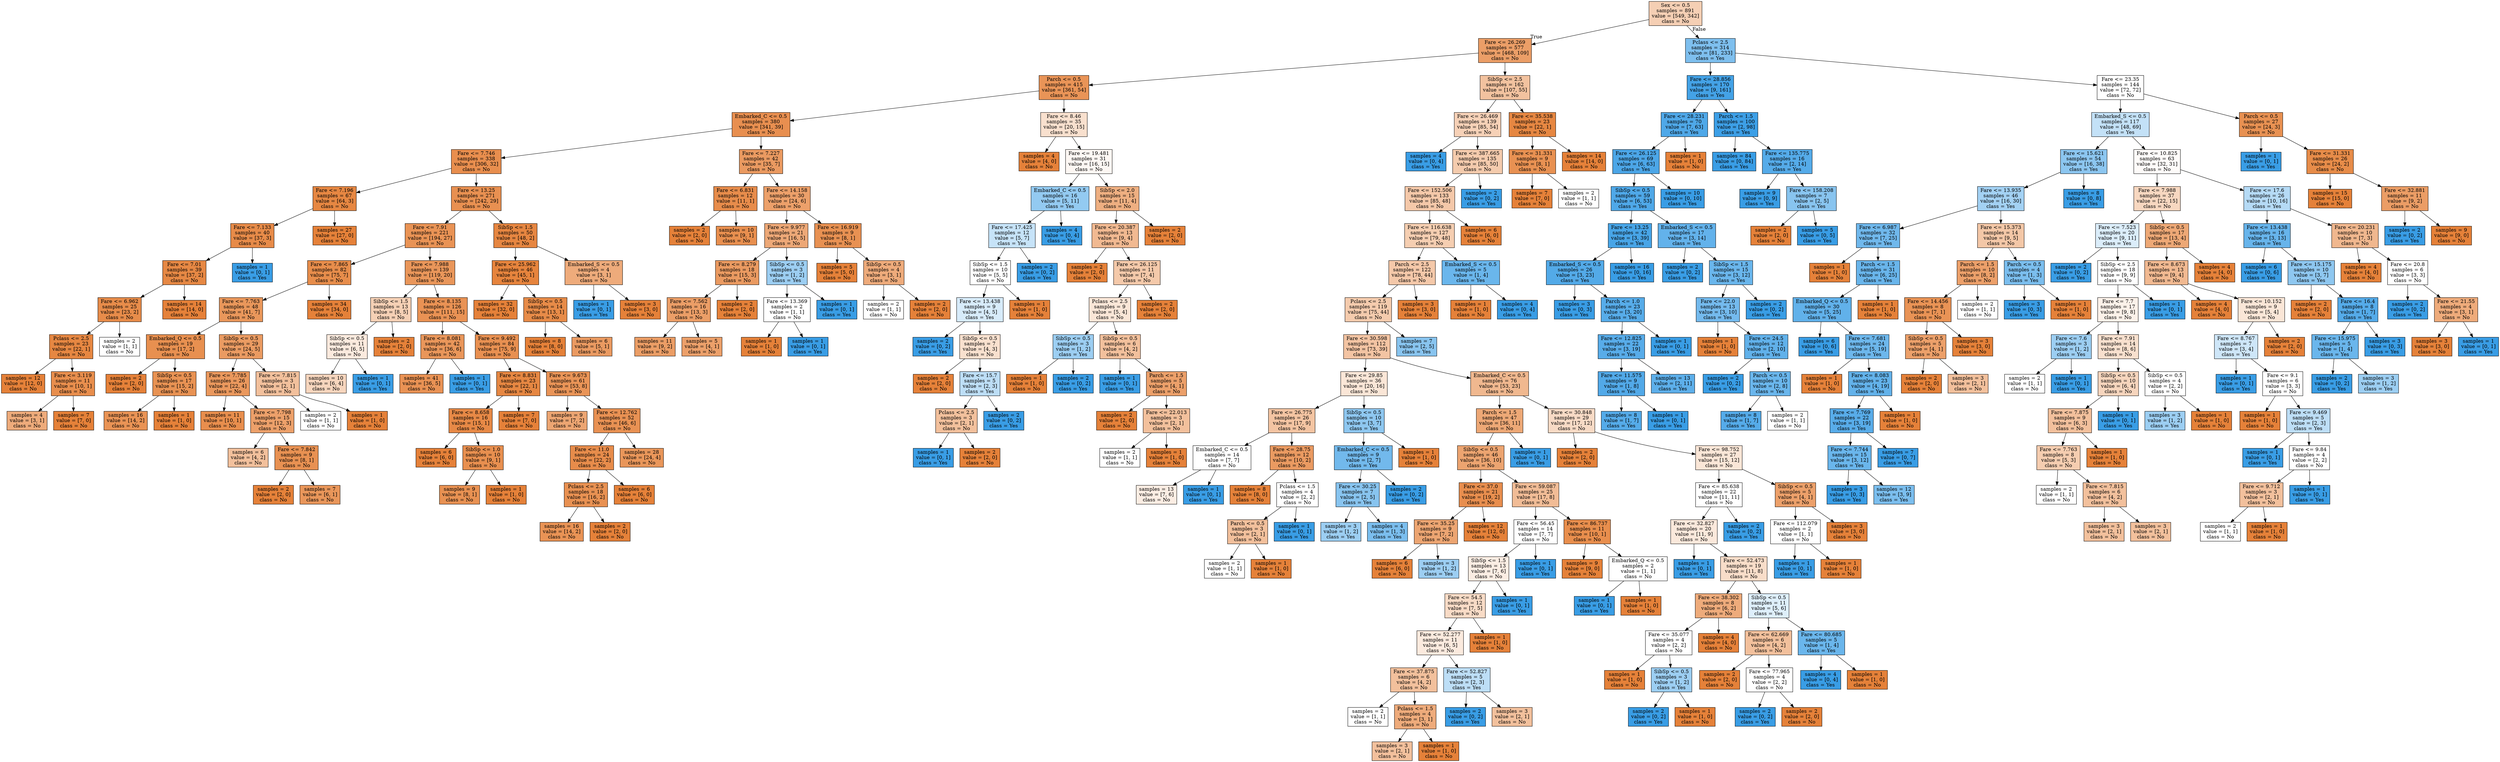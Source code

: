 digraph Tree {
node [shape=box, style="filled", color="black"] ;
0 [label="Sex <= 0.5\nsamples = 891\nvalue = [549, 342]\nclass = No", fillcolor="#f5cfb4"] ;
1 [label="Fare <= 26.269\nsamples = 577\nvalue = [468, 109]\nclass = No", fillcolor="#eb9e67"] ;
0 -> 1 [labeldistance=2.5, labelangle=45, headlabel="True"] ;
2 [label="Parch <= 0.5\nsamples = 415\nvalue = [361, 54]\nclass = No", fillcolor="#e99457"] ;
1 -> 2 ;
3 [label="Embarked_C <= 0.5\nsamples = 380\nvalue = [341, 39]\nclass = No", fillcolor="#e88f50"] ;
2 -> 3 ;
4 [label="Fare <= 7.746\nsamples = 338\nvalue = [306, 32]\nclass = No", fillcolor="#e88e4e"] ;
3 -> 4 ;
5 [label="Fare <= 7.196\nsamples = 67\nvalue = [64, 3]\nclass = No", fillcolor="#e68742"] ;
4 -> 5 ;
6 [label="Fare <= 7.133\nsamples = 40\nvalue = [37, 3]\nclass = No", fillcolor="#e78b49"] ;
5 -> 6 ;
7 [label="Fare <= 7.01\nsamples = 39\nvalue = [37, 2]\nclass = No", fillcolor="#e68844"] ;
6 -> 7 ;
8 [label="Fare <= 6.962\nsamples = 25\nvalue = [23, 2]\nclass = No", fillcolor="#e78c4a"] ;
7 -> 8 ;
9 [label="Pclass <= 2.5\nsamples = 23\nvalue = [22, 1]\nclass = No", fillcolor="#e68742"] ;
8 -> 9 ;
10 [label="samples = 12\nvalue = [12, 0]\nclass = No", fillcolor="#e58139"] ;
9 -> 10 ;
11 [label="Fare <= 3.119\nsamples = 11\nvalue = [10, 1]\nclass = No", fillcolor="#e88e4d"] ;
9 -> 11 ;
12 [label="samples = 4\nvalue = [3, 1]\nclass = No", fillcolor="#eeab7b"] ;
11 -> 12 ;
13 [label="samples = 7\nvalue = [7, 0]\nclass = No", fillcolor="#e58139"] ;
11 -> 13 ;
14 [label="samples = 2\nvalue = [1, 1]\nclass = No", fillcolor="#ffffff"] ;
8 -> 14 ;
15 [label="samples = 14\nvalue = [14, 0]\nclass = No", fillcolor="#e58139"] ;
7 -> 15 ;
16 [label="samples = 1\nvalue = [0, 1]\nclass = Yes", fillcolor="#399de5"] ;
6 -> 16 ;
17 [label="samples = 27\nvalue = [27, 0]\nclass = No", fillcolor="#e58139"] ;
5 -> 17 ;
18 [label="Fare <= 13.25\nsamples = 271\nvalue = [242, 29]\nclass = No", fillcolor="#e89051"] ;
4 -> 18 ;
19 [label="Fare <= 7.91\nsamples = 221\nvalue = [194, 27]\nclass = No", fillcolor="#e99355"] ;
18 -> 19 ;
20 [label="Fare <= 7.865\nsamples = 82\nvalue = [75, 7]\nclass = No", fillcolor="#e78d4b"] ;
19 -> 20 ;
21 [label="Fare <= 7.763\nsamples = 48\nvalue = [41, 7]\nclass = No", fillcolor="#e9975b"] ;
20 -> 21 ;
22 [label="Embarked_Q <= 0.5\nsamples = 19\nvalue = [17, 2]\nclass = No", fillcolor="#e89050"] ;
21 -> 22 ;
23 [label="samples = 2\nvalue = [2, 0]\nclass = No", fillcolor="#e58139"] ;
22 -> 23 ;
24 [label="SibSp <= 0.5\nsamples = 17\nvalue = [15, 2]\nclass = No", fillcolor="#e89253"] ;
22 -> 24 ;
25 [label="samples = 16\nvalue = [14, 2]\nclass = No", fillcolor="#e99355"] ;
24 -> 25 ;
26 [label="samples = 1\nvalue = [1, 0]\nclass = No", fillcolor="#e58139"] ;
24 -> 26 ;
27 [label="SibSp <= 0.5\nsamples = 29\nvalue = [24, 5]\nclass = No", fillcolor="#ea9b62"] ;
21 -> 27 ;
28 [label="Fare <= 7.785\nsamples = 26\nvalue = [22, 4]\nclass = No", fillcolor="#ea985d"] ;
27 -> 28 ;
29 [label="samples = 11\nvalue = [10, 1]\nclass = No", fillcolor="#e88e4d"] ;
28 -> 29 ;
30 [label="Fare <= 7.798\nsamples = 15\nvalue = [12, 3]\nclass = No", fillcolor="#eca06a"] ;
28 -> 30 ;
31 [label="samples = 6\nvalue = [4, 2]\nclass = No", fillcolor="#f2c09c"] ;
30 -> 31 ;
32 [label="Fare <= 7.842\nsamples = 9\nvalue = [8, 1]\nclass = No", fillcolor="#e89152"] ;
30 -> 32 ;
33 [label="samples = 2\nvalue = [2, 0]\nclass = No", fillcolor="#e58139"] ;
32 -> 33 ;
34 [label="samples = 7\nvalue = [6, 1]\nclass = No", fillcolor="#e9965a"] ;
32 -> 34 ;
35 [label="Fare <= 7.815\nsamples = 3\nvalue = [2, 1]\nclass = No", fillcolor="#f2c09c"] ;
27 -> 35 ;
36 [label="samples = 2\nvalue = [1, 1]\nclass = No", fillcolor="#ffffff"] ;
35 -> 36 ;
37 [label="samples = 1\nvalue = [1, 0]\nclass = No", fillcolor="#e58139"] ;
35 -> 37 ;
38 [label="samples = 34\nvalue = [34, 0]\nclass = No", fillcolor="#e58139"] ;
20 -> 38 ;
39 [label="Fare <= 7.988\nsamples = 139\nvalue = [119, 20]\nclass = No", fillcolor="#e9965a"] ;
19 -> 39 ;
40 [label="SibSp <= 1.5\nsamples = 13\nvalue = [8, 5]\nclass = No", fillcolor="#f5d0b5"] ;
39 -> 40 ;
41 [label="SibSp <= 0.5\nsamples = 11\nvalue = [6, 5]\nclass = No", fillcolor="#fbeade"] ;
40 -> 41 ;
42 [label="samples = 10\nvalue = [6, 4]\nclass = No", fillcolor="#f6d5bd"] ;
41 -> 42 ;
43 [label="samples = 1\nvalue = [0, 1]\nclass = Yes", fillcolor="#399de5"] ;
41 -> 43 ;
44 [label="samples = 2\nvalue = [2, 0]\nclass = No", fillcolor="#e58139"] ;
40 -> 44 ;
45 [label="Fare <= 8.135\nsamples = 126\nvalue = [111, 15]\nclass = No", fillcolor="#e99254"] ;
39 -> 45 ;
46 [label="Fare <= 8.081\nsamples = 42\nvalue = [36, 6]\nclass = No", fillcolor="#e9965a"] ;
45 -> 46 ;
47 [label="samples = 41\nvalue = [36, 5]\nclass = No", fillcolor="#e99254"] ;
46 -> 47 ;
48 [label="samples = 1\nvalue = [0, 1]\nclass = Yes", fillcolor="#399de5"] ;
46 -> 48 ;
49 [label="Fare <= 9.492\nsamples = 84\nvalue = [75, 9]\nclass = No", fillcolor="#e89051"] ;
45 -> 49 ;
50 [label="Fare <= 8.831\nsamples = 23\nvalue = [22, 1]\nclass = No", fillcolor="#e68742"] ;
49 -> 50 ;
51 [label="Fare <= 8.658\nsamples = 16\nvalue = [15, 1]\nclass = No", fillcolor="#e78946"] ;
50 -> 51 ;
52 [label="samples = 6\nvalue = [6, 0]\nclass = No", fillcolor="#e58139"] ;
51 -> 52 ;
53 [label="SibSp <= 1.0\nsamples = 10\nvalue = [9, 1]\nclass = No", fillcolor="#e88f4f"] ;
51 -> 53 ;
54 [label="samples = 9\nvalue = [8, 1]\nclass = No", fillcolor="#e89152"] ;
53 -> 54 ;
55 [label="samples = 1\nvalue = [1, 0]\nclass = No", fillcolor="#e58139"] ;
53 -> 55 ;
56 [label="samples = 7\nvalue = [7, 0]\nclass = No", fillcolor="#e58139"] ;
50 -> 56 ;
57 [label="Fare <= 9.673\nsamples = 61\nvalue = [53, 8]\nclass = No", fillcolor="#e99457"] ;
49 -> 57 ;
58 [label="samples = 9\nvalue = [7, 2]\nclass = No", fillcolor="#eca572"] ;
57 -> 58 ;
59 [label="Fare <= 12.762\nsamples = 52\nvalue = [46, 6]\nclass = No", fillcolor="#e89153"] ;
57 -> 59 ;
60 [label="Fare <= 11.0\nsamples = 24\nvalue = [22, 2]\nclass = No", fillcolor="#e78c4b"] ;
59 -> 60 ;
61 [label="Pclass <= 2.5\nsamples = 18\nvalue = [16, 2]\nclass = No", fillcolor="#e89152"] ;
60 -> 61 ;
62 [label="samples = 16\nvalue = [14, 2]\nclass = No", fillcolor="#e99355"] ;
61 -> 62 ;
63 [label="samples = 2\nvalue = [2, 0]\nclass = No", fillcolor="#e58139"] ;
61 -> 63 ;
64 [label="samples = 6\nvalue = [6, 0]\nclass = No", fillcolor="#e58139"] ;
60 -> 64 ;
65 [label="samples = 28\nvalue = [24, 4]\nclass = No", fillcolor="#e9965a"] ;
59 -> 65 ;
66 [label="SibSp <= 1.5\nsamples = 50\nvalue = [48, 2]\nclass = No", fillcolor="#e68641"] ;
18 -> 66 ;
67 [label="Fare <= 25.962\nsamples = 46\nvalue = [45, 1]\nclass = No", fillcolor="#e6843d"] ;
66 -> 67 ;
68 [label="samples = 32\nvalue = [32, 0]\nclass = No", fillcolor="#e58139"] ;
67 -> 68 ;
69 [label="SibSp <= 0.5\nsamples = 14\nvalue = [13, 1]\nclass = No", fillcolor="#e78b48"] ;
67 -> 69 ;
70 [label="samples = 8\nvalue = [8, 0]\nclass = No", fillcolor="#e58139"] ;
69 -> 70 ;
71 [label="samples = 6\nvalue = [5, 1]\nclass = No", fillcolor="#ea9a61"] ;
69 -> 71 ;
72 [label="Embarked_S <= 0.5\nsamples = 4\nvalue = [3, 1]\nclass = No", fillcolor="#eeab7b"] ;
66 -> 72 ;
73 [label="samples = 1\nvalue = [0, 1]\nclass = Yes", fillcolor="#399de5"] ;
72 -> 73 ;
74 [label="samples = 3\nvalue = [3, 0]\nclass = No", fillcolor="#e58139"] ;
72 -> 74 ;
75 [label="Fare <= 7.227\nsamples = 42\nvalue = [35, 7]\nclass = No", fillcolor="#ea9a61"] ;
3 -> 75 ;
76 [label="Fare <= 6.831\nsamples = 12\nvalue = [11, 1]\nclass = No", fillcolor="#e78c4b"] ;
75 -> 76 ;
77 [label="samples = 2\nvalue = [2, 0]\nclass = No", fillcolor="#e58139"] ;
76 -> 77 ;
78 [label="samples = 10\nvalue = [9, 1]\nclass = No", fillcolor="#e88f4f"] ;
76 -> 78 ;
79 [label="Fare <= 14.158\nsamples = 30\nvalue = [24, 6]\nclass = No", fillcolor="#eca06a"] ;
75 -> 79 ;
80 [label="Fare <= 9.977\nsamples = 21\nvalue = [16, 5]\nclass = No", fillcolor="#eda877"] ;
79 -> 80 ;
81 [label="Fare <= 8.279\nsamples = 18\nvalue = [15, 3]\nclass = No", fillcolor="#ea9a61"] ;
80 -> 81 ;
82 [label="Fare <= 7.562\nsamples = 16\nvalue = [13, 3]\nclass = No", fillcolor="#eb9e67"] ;
81 -> 82 ;
83 [label="samples = 11\nvalue = [9, 2]\nclass = No", fillcolor="#eb9d65"] ;
82 -> 83 ;
84 [label="samples = 5\nvalue = [4, 1]\nclass = No", fillcolor="#eca06a"] ;
82 -> 84 ;
85 [label="samples = 2\nvalue = [2, 0]\nclass = No", fillcolor="#e58139"] ;
81 -> 85 ;
86 [label="SibSp <= 0.5\nsamples = 3\nvalue = [1, 2]\nclass = Yes", fillcolor="#9ccef2"] ;
80 -> 86 ;
87 [label="Fare <= 13.369\nsamples = 2\nvalue = [1, 1]\nclass = No", fillcolor="#ffffff"] ;
86 -> 87 ;
88 [label="samples = 1\nvalue = [1, 0]\nclass = No", fillcolor="#e58139"] ;
87 -> 88 ;
89 [label="samples = 1\nvalue = [0, 1]\nclass = Yes", fillcolor="#399de5"] ;
87 -> 89 ;
90 [label="samples = 1\nvalue = [0, 1]\nclass = Yes", fillcolor="#399de5"] ;
86 -> 90 ;
91 [label="Fare <= 16.919\nsamples = 9\nvalue = [8, 1]\nclass = No", fillcolor="#e89152"] ;
79 -> 91 ;
92 [label="samples = 5\nvalue = [5, 0]\nclass = No", fillcolor="#e58139"] ;
91 -> 92 ;
93 [label="SibSp <= 0.5\nsamples = 4\nvalue = [3, 1]\nclass = No", fillcolor="#eeab7b"] ;
91 -> 93 ;
94 [label="samples = 2\nvalue = [1, 1]\nclass = No", fillcolor="#ffffff"] ;
93 -> 94 ;
95 [label="samples = 2\nvalue = [2, 0]\nclass = No", fillcolor="#e58139"] ;
93 -> 95 ;
96 [label="Fare <= 8.46\nsamples = 35\nvalue = [20, 15]\nclass = No", fillcolor="#f8e0ce"] ;
2 -> 96 ;
97 [label="samples = 4\nvalue = [4, 0]\nclass = No", fillcolor="#e58139"] ;
96 -> 97 ;
98 [label="Fare <= 19.481\nsamples = 31\nvalue = [16, 15]\nclass = No", fillcolor="#fdf7f3"] ;
96 -> 98 ;
99 [label="Embarked_C <= 0.5\nsamples = 16\nvalue = [5, 11]\nclass = Yes", fillcolor="#93caf1"] ;
98 -> 99 ;
100 [label="Fare <= 17.425\nsamples = 12\nvalue = [5, 7]\nclass = Yes", fillcolor="#c6e3f8"] ;
99 -> 100 ;
101 [label="SibSp <= 1.5\nsamples = 10\nvalue = [5, 5]\nclass = No", fillcolor="#ffffff"] ;
100 -> 101 ;
102 [label="Fare <= 13.438\nsamples = 9\nvalue = [4, 5]\nclass = Yes", fillcolor="#d7ebfa"] ;
101 -> 102 ;
103 [label="samples = 2\nvalue = [0, 2]\nclass = Yes", fillcolor="#399de5"] ;
102 -> 103 ;
104 [label="SibSp <= 0.5\nsamples = 7\nvalue = [4, 3]\nclass = No", fillcolor="#f8e0ce"] ;
102 -> 104 ;
105 [label="samples = 2\nvalue = [2, 0]\nclass = No", fillcolor="#e58139"] ;
104 -> 105 ;
106 [label="Fare <= 15.7\nsamples = 5\nvalue = [2, 3]\nclass = Yes", fillcolor="#bddef6"] ;
104 -> 106 ;
107 [label="Pclass <= 2.5\nsamples = 3\nvalue = [2, 1]\nclass = No", fillcolor="#f2c09c"] ;
106 -> 107 ;
108 [label="samples = 1\nvalue = [0, 1]\nclass = Yes", fillcolor="#399de5"] ;
107 -> 108 ;
109 [label="samples = 2\nvalue = [2, 0]\nclass = No", fillcolor="#e58139"] ;
107 -> 109 ;
110 [label="samples = 2\nvalue = [0, 2]\nclass = Yes", fillcolor="#399de5"] ;
106 -> 110 ;
111 [label="samples = 1\nvalue = [1, 0]\nclass = No", fillcolor="#e58139"] ;
101 -> 111 ;
112 [label="samples = 2\nvalue = [0, 2]\nclass = Yes", fillcolor="#399de5"] ;
100 -> 112 ;
113 [label="samples = 4\nvalue = [0, 4]\nclass = Yes", fillcolor="#399de5"] ;
99 -> 113 ;
114 [label="SibSp <= 2.0\nsamples = 15\nvalue = [11, 4]\nclass = No", fillcolor="#eeaf81"] ;
98 -> 114 ;
115 [label="Fare <= 20.387\nsamples = 13\nvalue = [9, 4]\nclass = No", fillcolor="#f1b991"] ;
114 -> 115 ;
116 [label="samples = 2\nvalue = [2, 0]\nclass = No", fillcolor="#e58139"] ;
115 -> 116 ;
117 [label="Fare <= 26.125\nsamples = 11\nvalue = [7, 4]\nclass = No", fillcolor="#f4c9aa"] ;
115 -> 117 ;
118 [label="Pclass <= 2.5\nsamples = 9\nvalue = [5, 4]\nclass = No", fillcolor="#fae6d7"] ;
117 -> 118 ;
119 [label="SibSp <= 0.5\nsamples = 3\nvalue = [1, 2]\nclass = Yes", fillcolor="#9ccef2"] ;
118 -> 119 ;
120 [label="samples = 1\nvalue = [1, 0]\nclass = No", fillcolor="#e58139"] ;
119 -> 120 ;
121 [label="samples = 2\nvalue = [0, 2]\nclass = Yes", fillcolor="#399de5"] ;
119 -> 121 ;
122 [label="SibSp <= 0.5\nsamples = 6\nvalue = [4, 2]\nclass = No", fillcolor="#f2c09c"] ;
118 -> 122 ;
123 [label="samples = 1\nvalue = [0, 1]\nclass = Yes", fillcolor="#399de5"] ;
122 -> 123 ;
124 [label="Parch <= 1.5\nsamples = 5\nvalue = [4, 1]\nclass = No", fillcolor="#eca06a"] ;
122 -> 124 ;
125 [label="samples = 2\nvalue = [2, 0]\nclass = No", fillcolor="#e58139"] ;
124 -> 125 ;
126 [label="Fare <= 22.013\nsamples = 3\nvalue = [2, 1]\nclass = No", fillcolor="#f2c09c"] ;
124 -> 126 ;
127 [label="samples = 2\nvalue = [1, 1]\nclass = No", fillcolor="#ffffff"] ;
126 -> 127 ;
128 [label="samples = 1\nvalue = [1, 0]\nclass = No", fillcolor="#e58139"] ;
126 -> 128 ;
129 [label="samples = 2\nvalue = [2, 0]\nclass = No", fillcolor="#e58139"] ;
117 -> 129 ;
130 [label="samples = 2\nvalue = [2, 0]\nclass = No", fillcolor="#e58139"] ;
114 -> 130 ;
131 [label="SibSp <= 2.5\nsamples = 162\nvalue = [107, 55]\nclass = No", fillcolor="#f2c29f"] ;
1 -> 131 ;
132 [label="Fare <= 26.469\nsamples = 139\nvalue = [85, 54]\nclass = No", fillcolor="#f6d1b7"] ;
131 -> 132 ;
133 [label="samples = 4\nvalue = [0, 4]\nclass = Yes", fillcolor="#399de5"] ;
132 -> 133 ;
134 [label="Fare <= 387.665\nsamples = 135\nvalue = [85, 50]\nclass = No", fillcolor="#f4cbad"] ;
132 -> 134 ;
135 [label="Fare <= 152.506\nsamples = 133\nvalue = [85, 48]\nclass = No", fillcolor="#f4c8a9"] ;
134 -> 135 ;
136 [label="Fare <= 116.638\nsamples = 127\nvalue = [79, 48]\nclass = No", fillcolor="#f5ceb1"] ;
135 -> 136 ;
137 [label="Parch <= 2.5\nsamples = 122\nvalue = [78, 44]\nclass = No", fillcolor="#f4c8a9"] ;
136 -> 137 ;
138 [label="Pclass <= 2.5\nsamples = 119\nvalue = [75, 44]\nclass = No", fillcolor="#f4cbad"] ;
137 -> 138 ;
139 [label="Fare <= 30.598\nsamples = 112\nvalue = [73, 39]\nclass = No", fillcolor="#f3c4a3"] ;
138 -> 139 ;
140 [label="Fare <= 29.85\nsamples = 36\nvalue = [20, 16]\nclass = No", fillcolor="#fae6d7"] ;
139 -> 140 ;
141 [label="Fare <= 26.775\nsamples = 26\nvalue = [17, 9]\nclass = No", fillcolor="#f3c4a2"] ;
140 -> 141 ;
142 [label="Embarked_C <= 0.5\nsamples = 14\nvalue = [7, 7]\nclass = No", fillcolor="#ffffff"] ;
141 -> 142 ;
143 [label="samples = 13\nvalue = [7, 6]\nclass = No", fillcolor="#fbede3"] ;
142 -> 143 ;
144 [label="samples = 1\nvalue = [0, 1]\nclass = Yes", fillcolor="#399de5"] ;
142 -> 144 ;
145 [label="Fare <= 28.75\nsamples = 12\nvalue = [10, 2]\nclass = No", fillcolor="#ea9a61"] ;
141 -> 145 ;
146 [label="samples = 8\nvalue = [8, 0]\nclass = No", fillcolor="#e58139"] ;
145 -> 146 ;
147 [label="Pclass <= 1.5\nsamples = 4\nvalue = [2, 2]\nclass = No", fillcolor="#ffffff"] ;
145 -> 147 ;
148 [label="Parch <= 0.5\nsamples = 3\nvalue = [2, 1]\nclass = No", fillcolor="#f2c09c"] ;
147 -> 148 ;
149 [label="samples = 2\nvalue = [1, 1]\nclass = No", fillcolor="#ffffff"] ;
148 -> 149 ;
150 [label="samples = 1\nvalue = [1, 0]\nclass = No", fillcolor="#e58139"] ;
148 -> 150 ;
151 [label="samples = 1\nvalue = [0, 1]\nclass = Yes", fillcolor="#399de5"] ;
147 -> 151 ;
152 [label="SibSp <= 0.5\nsamples = 10\nvalue = [3, 7]\nclass = Yes", fillcolor="#8ec7f0"] ;
140 -> 152 ;
153 [label="Embarked_C <= 0.5\nsamples = 9\nvalue = [2, 7]\nclass = Yes", fillcolor="#72b9ec"] ;
152 -> 153 ;
154 [label="Fare <= 30.25\nsamples = 7\nvalue = [2, 5]\nclass = Yes", fillcolor="#88c4ef"] ;
153 -> 154 ;
155 [label="samples = 3\nvalue = [1, 2]\nclass = Yes", fillcolor="#9ccef2"] ;
154 -> 155 ;
156 [label="samples = 4\nvalue = [1, 3]\nclass = Yes", fillcolor="#7bbeee"] ;
154 -> 156 ;
157 [label="samples = 2\nvalue = [0, 2]\nclass = Yes", fillcolor="#399de5"] ;
153 -> 157 ;
158 [label="samples = 1\nvalue = [1, 0]\nclass = No", fillcolor="#e58139"] ;
152 -> 158 ;
159 [label="Embarked_C <= 0.5\nsamples = 76\nvalue = [53, 23]\nclass = No", fillcolor="#f0b88f"] ;
139 -> 159 ;
160 [label="Parch <= 1.5\nsamples = 47\nvalue = [36, 11]\nclass = No", fillcolor="#eda876"] ;
159 -> 160 ;
161 [label="SibSp <= 0.5\nsamples = 46\nvalue = [36, 10]\nclass = No", fillcolor="#eca470"] ;
160 -> 161 ;
162 [label="Fare <= 37.0\nsamples = 21\nvalue = [19, 2]\nclass = No", fillcolor="#e88e4e"] ;
161 -> 162 ;
163 [label="Fare <= 35.25\nsamples = 9\nvalue = [7, 2]\nclass = No", fillcolor="#eca572"] ;
162 -> 163 ;
164 [label="samples = 6\nvalue = [6, 0]\nclass = No", fillcolor="#e58139"] ;
163 -> 164 ;
165 [label="samples = 3\nvalue = [1, 2]\nclass = Yes", fillcolor="#9ccef2"] ;
163 -> 165 ;
166 [label="samples = 12\nvalue = [12, 0]\nclass = No", fillcolor="#e58139"] ;
162 -> 166 ;
167 [label="Fare <= 59.087\nsamples = 25\nvalue = [17, 8]\nclass = No", fillcolor="#f1bc96"] ;
161 -> 167 ;
168 [label="Fare <= 56.45\nsamples = 14\nvalue = [7, 7]\nclass = No", fillcolor="#ffffff"] ;
167 -> 168 ;
169 [label="SibSp <= 1.5\nsamples = 13\nvalue = [7, 6]\nclass = No", fillcolor="#fbede3"] ;
168 -> 169 ;
170 [label="Fare <= 54.5\nsamples = 12\nvalue = [7, 5]\nclass = No", fillcolor="#f8dbc6"] ;
169 -> 170 ;
171 [label="Fare <= 52.277\nsamples = 11\nvalue = [6, 5]\nclass = No", fillcolor="#fbeade"] ;
170 -> 171 ;
172 [label="Fare <= 37.875\nsamples = 6\nvalue = [4, 2]\nclass = No", fillcolor="#f2c09c"] ;
171 -> 172 ;
173 [label="samples = 2\nvalue = [1, 1]\nclass = No", fillcolor="#ffffff"] ;
172 -> 173 ;
174 [label="Pclass <= 1.5\nsamples = 4\nvalue = [3, 1]\nclass = No", fillcolor="#eeab7b"] ;
172 -> 174 ;
175 [label="samples = 3\nvalue = [2, 1]\nclass = No", fillcolor="#f2c09c"] ;
174 -> 175 ;
176 [label="samples = 1\nvalue = [1, 0]\nclass = No", fillcolor="#e58139"] ;
174 -> 176 ;
177 [label="Fare <= 52.827\nsamples = 5\nvalue = [2, 3]\nclass = Yes", fillcolor="#bddef6"] ;
171 -> 177 ;
178 [label="samples = 2\nvalue = [0, 2]\nclass = Yes", fillcolor="#399de5"] ;
177 -> 178 ;
179 [label="samples = 3\nvalue = [2, 1]\nclass = No", fillcolor="#f2c09c"] ;
177 -> 179 ;
180 [label="samples = 1\nvalue = [1, 0]\nclass = No", fillcolor="#e58139"] ;
170 -> 180 ;
181 [label="samples = 1\nvalue = [0, 1]\nclass = Yes", fillcolor="#399de5"] ;
169 -> 181 ;
182 [label="samples = 1\nvalue = [0, 1]\nclass = Yes", fillcolor="#399de5"] ;
168 -> 182 ;
183 [label="Fare <= 86.737\nsamples = 11\nvalue = [10, 1]\nclass = No", fillcolor="#e88e4d"] ;
167 -> 183 ;
184 [label="samples = 9\nvalue = [9, 0]\nclass = No", fillcolor="#e58139"] ;
183 -> 184 ;
185 [label="Embarked_Q <= 0.5\nsamples = 2\nvalue = [1, 1]\nclass = No", fillcolor="#ffffff"] ;
183 -> 185 ;
186 [label="samples = 1\nvalue = [0, 1]\nclass = Yes", fillcolor="#399de5"] ;
185 -> 186 ;
187 [label="samples = 1\nvalue = [1, 0]\nclass = No", fillcolor="#e58139"] ;
185 -> 187 ;
188 [label="samples = 1\nvalue = [0, 1]\nclass = Yes", fillcolor="#399de5"] ;
160 -> 188 ;
189 [label="Fare <= 30.848\nsamples = 29\nvalue = [17, 12]\nclass = No", fillcolor="#f7dac5"] ;
159 -> 189 ;
190 [label="samples = 2\nvalue = [2, 0]\nclass = No", fillcolor="#e58139"] ;
189 -> 190 ;
191 [label="Fare <= 98.752\nsamples = 27\nvalue = [15, 12]\nclass = No", fillcolor="#fae6d7"] ;
189 -> 191 ;
192 [label="Fare <= 85.638\nsamples = 22\nvalue = [11, 11]\nclass = No", fillcolor="#ffffff"] ;
191 -> 192 ;
193 [label="Fare <= 32.827\nsamples = 20\nvalue = [11, 9]\nclass = No", fillcolor="#fae8db"] ;
192 -> 193 ;
194 [label="samples = 1\nvalue = [0, 1]\nclass = Yes", fillcolor="#399de5"] ;
193 -> 194 ;
195 [label="Fare <= 52.473\nsamples = 19\nvalue = [11, 8]\nclass = No", fillcolor="#f8ddc9"] ;
193 -> 195 ;
196 [label="Fare <= 38.302\nsamples = 8\nvalue = [6, 2]\nclass = No", fillcolor="#eeab7b"] ;
195 -> 196 ;
197 [label="Fare <= 35.077\nsamples = 4\nvalue = [2, 2]\nclass = No", fillcolor="#ffffff"] ;
196 -> 197 ;
198 [label="samples = 1\nvalue = [1, 0]\nclass = No", fillcolor="#e58139"] ;
197 -> 198 ;
199 [label="SibSp <= 0.5\nsamples = 3\nvalue = [1, 2]\nclass = Yes", fillcolor="#9ccef2"] ;
197 -> 199 ;
200 [label="samples = 2\nvalue = [0, 2]\nclass = Yes", fillcolor="#399de5"] ;
199 -> 200 ;
201 [label="samples = 1\nvalue = [1, 0]\nclass = No", fillcolor="#e58139"] ;
199 -> 201 ;
202 [label="samples = 4\nvalue = [4, 0]\nclass = No", fillcolor="#e58139"] ;
196 -> 202 ;
203 [label="SibSp <= 0.5\nsamples = 11\nvalue = [5, 6]\nclass = Yes", fillcolor="#deeffb"] ;
195 -> 203 ;
204 [label="Fare <= 62.669\nsamples = 6\nvalue = [4, 2]\nclass = No", fillcolor="#f2c09c"] ;
203 -> 204 ;
205 [label="samples = 2\nvalue = [2, 0]\nclass = No", fillcolor="#e58139"] ;
204 -> 205 ;
206 [label="Fare <= 77.965\nsamples = 4\nvalue = [2, 2]\nclass = No", fillcolor="#ffffff"] ;
204 -> 206 ;
207 [label="samples = 2\nvalue = [0, 2]\nclass = Yes", fillcolor="#399de5"] ;
206 -> 207 ;
208 [label="samples = 2\nvalue = [2, 0]\nclass = No", fillcolor="#e58139"] ;
206 -> 208 ;
209 [label="Fare <= 80.685\nsamples = 5\nvalue = [1, 4]\nclass = Yes", fillcolor="#6ab6ec"] ;
203 -> 209 ;
210 [label="samples = 4\nvalue = [0, 4]\nclass = Yes", fillcolor="#399de5"] ;
209 -> 210 ;
211 [label="samples = 1\nvalue = [1, 0]\nclass = No", fillcolor="#e58139"] ;
209 -> 211 ;
212 [label="samples = 2\nvalue = [0, 2]\nclass = Yes", fillcolor="#399de5"] ;
192 -> 212 ;
213 [label="SibSp <= 0.5\nsamples = 5\nvalue = [4, 1]\nclass = No", fillcolor="#eca06a"] ;
191 -> 213 ;
214 [label="Fare <= 112.079\nsamples = 2\nvalue = [1, 1]\nclass = No", fillcolor="#ffffff"] ;
213 -> 214 ;
215 [label="samples = 1\nvalue = [0, 1]\nclass = Yes", fillcolor="#399de5"] ;
214 -> 215 ;
216 [label="samples = 1\nvalue = [1, 0]\nclass = No", fillcolor="#e58139"] ;
214 -> 216 ;
217 [label="samples = 3\nvalue = [3, 0]\nclass = No", fillcolor="#e58139"] ;
213 -> 217 ;
218 [label="samples = 7\nvalue = [2, 5]\nclass = Yes", fillcolor="#88c4ef"] ;
138 -> 218 ;
219 [label="samples = 3\nvalue = [3, 0]\nclass = No", fillcolor="#e58139"] ;
137 -> 219 ;
220 [label="Embarked_S <= 0.5\nsamples = 5\nvalue = [1, 4]\nclass = Yes", fillcolor="#6ab6ec"] ;
136 -> 220 ;
221 [label="samples = 1\nvalue = [1, 0]\nclass = No", fillcolor="#e58139"] ;
220 -> 221 ;
222 [label="samples = 4\nvalue = [0, 4]\nclass = Yes", fillcolor="#399de5"] ;
220 -> 222 ;
223 [label="samples = 6\nvalue = [6, 0]\nclass = No", fillcolor="#e58139"] ;
135 -> 223 ;
224 [label="samples = 2\nvalue = [0, 2]\nclass = Yes", fillcolor="#399de5"] ;
134 -> 224 ;
225 [label="Fare <= 35.538\nsamples = 23\nvalue = [22, 1]\nclass = No", fillcolor="#e68742"] ;
131 -> 225 ;
226 [label="Fare <= 31.331\nsamples = 9\nvalue = [8, 1]\nclass = No", fillcolor="#e89152"] ;
225 -> 226 ;
227 [label="samples = 7\nvalue = [7, 0]\nclass = No", fillcolor="#e58139"] ;
226 -> 227 ;
228 [label="samples = 2\nvalue = [1, 1]\nclass = No", fillcolor="#ffffff"] ;
226 -> 228 ;
229 [label="samples = 14\nvalue = [14, 0]\nclass = No", fillcolor="#e58139"] ;
225 -> 229 ;
230 [label="Pclass <= 2.5\nsamples = 314\nvalue = [81, 233]\nclass = Yes", fillcolor="#7ebfee"] ;
0 -> 230 [labeldistance=2.5, labelangle=-45, headlabel="False"] ;
231 [label="Fare <= 28.856\nsamples = 170\nvalue = [9, 161]\nclass = Yes", fillcolor="#44a2e6"] ;
230 -> 231 ;
232 [label="Fare <= 28.231\nsamples = 70\nvalue = [7, 63]\nclass = Yes", fillcolor="#4fa8e8"] ;
231 -> 232 ;
233 [label="Fare <= 26.125\nsamples = 69\nvalue = [6, 63]\nclass = Yes", fillcolor="#4ca6e7"] ;
232 -> 233 ;
234 [label="SibSp <= 0.5\nsamples = 59\nvalue = [6, 53]\nclass = Yes", fillcolor="#4fa8e8"] ;
233 -> 234 ;
235 [label="Fare <= 13.25\nsamples = 42\nvalue = [3, 39]\nclass = Yes", fillcolor="#48a5e7"] ;
234 -> 235 ;
236 [label="Embarked_S <= 0.5\nsamples = 26\nvalue = [3, 23]\nclass = Yes", fillcolor="#53aae8"] ;
235 -> 236 ;
237 [label="samples = 3\nvalue = [0, 3]\nclass = Yes", fillcolor="#399de5"] ;
236 -> 237 ;
238 [label="Parch <= 1.0\nsamples = 23\nvalue = [3, 20]\nclass = Yes", fillcolor="#57ace9"] ;
236 -> 238 ;
239 [label="Fare <= 12.825\nsamples = 22\nvalue = [3, 19]\nclass = Yes", fillcolor="#58ace9"] ;
238 -> 239 ;
240 [label="Fare <= 11.575\nsamples = 9\nvalue = [1, 8]\nclass = Yes", fillcolor="#52a9e8"] ;
239 -> 240 ;
241 [label="samples = 8\nvalue = [1, 7]\nclass = Yes", fillcolor="#55abe9"] ;
240 -> 241 ;
242 [label="samples = 1\nvalue = [0, 1]\nclass = Yes", fillcolor="#399de5"] ;
240 -> 242 ;
243 [label="samples = 13\nvalue = [2, 11]\nclass = Yes", fillcolor="#5dafea"] ;
239 -> 243 ;
244 [label="samples = 1\nvalue = [0, 1]\nclass = Yes", fillcolor="#399de5"] ;
238 -> 244 ;
245 [label="samples = 16\nvalue = [0, 16]\nclass = Yes", fillcolor="#399de5"] ;
235 -> 245 ;
246 [label="Embarked_S <= 0.5\nsamples = 17\nvalue = [3, 14]\nclass = Yes", fillcolor="#63b2eb"] ;
234 -> 246 ;
247 [label="samples = 2\nvalue = [0, 2]\nclass = Yes", fillcolor="#399de5"] ;
246 -> 247 ;
248 [label="SibSp <= 1.5\nsamples = 15\nvalue = [3, 12]\nclass = Yes", fillcolor="#6ab6ec"] ;
246 -> 248 ;
249 [label="Fare <= 22.0\nsamples = 13\nvalue = [3, 10]\nclass = Yes", fillcolor="#74baed"] ;
248 -> 249 ;
250 [label="samples = 1\nvalue = [1, 0]\nclass = No", fillcolor="#e58139"] ;
249 -> 250 ;
251 [label="Fare <= 24.5\nsamples = 12\nvalue = [2, 10]\nclass = Yes", fillcolor="#61b1ea"] ;
249 -> 251 ;
252 [label="samples = 2\nvalue = [0, 2]\nclass = Yes", fillcolor="#399de5"] ;
251 -> 252 ;
253 [label="Parch <= 0.5\nsamples = 10\nvalue = [2, 8]\nclass = Yes", fillcolor="#6ab6ec"] ;
251 -> 253 ;
254 [label="samples = 8\nvalue = [1, 7]\nclass = Yes", fillcolor="#55abe9"] ;
253 -> 254 ;
255 [label="samples = 2\nvalue = [1, 1]\nclass = No", fillcolor="#ffffff"] ;
253 -> 255 ;
256 [label="samples = 2\nvalue = [0, 2]\nclass = Yes", fillcolor="#399de5"] ;
248 -> 256 ;
257 [label="samples = 10\nvalue = [0, 10]\nclass = Yes", fillcolor="#399de5"] ;
233 -> 257 ;
258 [label="samples = 1\nvalue = [1, 0]\nclass = No", fillcolor="#e58139"] ;
232 -> 258 ;
259 [label="Parch <= 1.5\nsamples = 100\nvalue = [2, 98]\nclass = Yes", fillcolor="#3d9fe6"] ;
231 -> 259 ;
260 [label="samples = 84\nvalue = [0, 84]\nclass = Yes", fillcolor="#399de5"] ;
259 -> 260 ;
261 [label="Fare <= 135.775\nsamples = 16\nvalue = [2, 14]\nclass = Yes", fillcolor="#55abe9"] ;
259 -> 261 ;
262 [label="samples = 9\nvalue = [0, 9]\nclass = Yes", fillcolor="#399de5"] ;
261 -> 262 ;
263 [label="Fare <= 158.208\nsamples = 7\nvalue = [2, 5]\nclass = Yes", fillcolor="#88c4ef"] ;
261 -> 263 ;
264 [label="samples = 2\nvalue = [2, 0]\nclass = No", fillcolor="#e58139"] ;
263 -> 264 ;
265 [label="samples = 5\nvalue = [0, 5]\nclass = Yes", fillcolor="#399de5"] ;
263 -> 265 ;
266 [label="Fare <= 23.35\nsamples = 144\nvalue = [72, 72]\nclass = No", fillcolor="#ffffff"] ;
230 -> 266 ;
267 [label="Embarked_S <= 0.5\nsamples = 117\nvalue = [48, 69]\nclass = Yes", fillcolor="#c3e1f7"] ;
266 -> 267 ;
268 [label="Fare <= 15.621\nsamples = 54\nvalue = [16, 38]\nclass = Yes", fillcolor="#8cc6f0"] ;
267 -> 268 ;
269 [label="Fare <= 13.935\nsamples = 46\nvalue = [16, 30]\nclass = Yes", fillcolor="#a3d1f3"] ;
268 -> 269 ;
270 [label="Fare <= 6.987\nsamples = 32\nvalue = [7, 25]\nclass = Yes", fillcolor="#70b8ec"] ;
269 -> 270 ;
271 [label="samples = 1\nvalue = [1, 0]\nclass = No", fillcolor="#e58139"] ;
270 -> 271 ;
272 [label="Parch <= 1.5\nsamples = 31\nvalue = [6, 25]\nclass = Yes", fillcolor="#69b5eb"] ;
270 -> 272 ;
273 [label="Embarked_Q <= 0.5\nsamples = 30\nvalue = [5, 25]\nclass = Yes", fillcolor="#61b1ea"] ;
272 -> 273 ;
274 [label="samples = 6\nvalue = [0, 6]\nclass = Yes", fillcolor="#399de5"] ;
273 -> 274 ;
275 [label="Fare <= 7.681\nsamples = 24\nvalue = [5, 19]\nclass = Yes", fillcolor="#6db7ec"] ;
273 -> 275 ;
276 [label="samples = 1\nvalue = [1, 0]\nclass = No", fillcolor="#e58139"] ;
275 -> 276 ;
277 [label="Fare <= 8.083\nsamples = 23\nvalue = [4, 19]\nclass = Yes", fillcolor="#63b2ea"] ;
275 -> 277 ;
278 [label="Fare <= 7.769\nsamples = 22\nvalue = [3, 19]\nclass = Yes", fillcolor="#58ace9"] ;
277 -> 278 ;
279 [label="Fare <= 7.744\nsamples = 15\nvalue = [3, 12]\nclass = Yes", fillcolor="#6ab6ec"] ;
278 -> 279 ;
280 [label="samples = 3\nvalue = [0, 3]\nclass = Yes", fillcolor="#399de5"] ;
279 -> 280 ;
281 [label="samples = 12\nvalue = [3, 9]\nclass = Yes", fillcolor="#7bbeee"] ;
279 -> 281 ;
282 [label="samples = 7\nvalue = [0, 7]\nclass = Yes", fillcolor="#399de5"] ;
278 -> 282 ;
283 [label="samples = 1\nvalue = [1, 0]\nclass = No", fillcolor="#e58139"] ;
277 -> 283 ;
284 [label="samples = 1\nvalue = [1, 0]\nclass = No", fillcolor="#e58139"] ;
272 -> 284 ;
285 [label="Fare <= 15.373\nsamples = 14\nvalue = [9, 5]\nclass = No", fillcolor="#f3c7a7"] ;
269 -> 285 ;
286 [label="Parch <= 1.5\nsamples = 10\nvalue = [8, 2]\nclass = No", fillcolor="#eca06a"] ;
285 -> 286 ;
287 [label="Fare <= 14.456\nsamples = 8\nvalue = [7, 1]\nclass = No", fillcolor="#e99355"] ;
286 -> 287 ;
288 [label="SibSp <= 0.5\nsamples = 5\nvalue = [4, 1]\nclass = No", fillcolor="#eca06a"] ;
287 -> 288 ;
289 [label="samples = 2\nvalue = [2, 0]\nclass = No", fillcolor="#e58139"] ;
288 -> 289 ;
290 [label="samples = 3\nvalue = [2, 1]\nclass = No", fillcolor="#f2c09c"] ;
288 -> 290 ;
291 [label="samples = 3\nvalue = [3, 0]\nclass = No", fillcolor="#e58139"] ;
287 -> 291 ;
292 [label="samples = 2\nvalue = [1, 1]\nclass = No", fillcolor="#ffffff"] ;
286 -> 292 ;
293 [label="Parch <= 0.5\nsamples = 4\nvalue = [1, 3]\nclass = Yes", fillcolor="#7bbeee"] ;
285 -> 293 ;
294 [label="samples = 3\nvalue = [0, 3]\nclass = Yes", fillcolor="#399de5"] ;
293 -> 294 ;
295 [label="samples = 1\nvalue = [1, 0]\nclass = No", fillcolor="#e58139"] ;
293 -> 295 ;
296 [label="samples = 8\nvalue = [0, 8]\nclass = Yes", fillcolor="#399de5"] ;
268 -> 296 ;
297 [label="Fare <= 10.825\nsamples = 63\nvalue = [32, 31]\nclass = No", fillcolor="#fefbf9"] ;
267 -> 297 ;
298 [label="Fare <= 7.988\nsamples = 37\nvalue = [22, 15]\nclass = No", fillcolor="#f7d7c0"] ;
297 -> 298 ;
299 [label="Fare <= 7.523\nsamples = 20\nvalue = [9, 11]\nclass = Yes", fillcolor="#dbedfa"] ;
298 -> 299 ;
300 [label="samples = 2\nvalue = [0, 2]\nclass = Yes", fillcolor="#399de5"] ;
299 -> 300 ;
301 [label="SibSp <= 2.5\nsamples = 18\nvalue = [9, 9]\nclass = No", fillcolor="#ffffff"] ;
299 -> 301 ;
302 [label="Fare <= 7.7\nsamples = 17\nvalue = [9, 8]\nclass = No", fillcolor="#fcf1e9"] ;
301 -> 302 ;
303 [label="Fare <= 7.6\nsamples = 3\nvalue = [1, 2]\nclass = Yes", fillcolor="#9ccef2"] ;
302 -> 303 ;
304 [label="samples = 2\nvalue = [1, 1]\nclass = No", fillcolor="#ffffff"] ;
303 -> 304 ;
305 [label="samples = 1\nvalue = [0, 1]\nclass = Yes", fillcolor="#399de5"] ;
303 -> 305 ;
306 [label="Fare <= 7.91\nsamples = 14\nvalue = [8, 6]\nclass = No", fillcolor="#f8e0ce"] ;
302 -> 306 ;
307 [label="SibSp <= 0.5\nsamples = 10\nvalue = [6, 4]\nclass = No", fillcolor="#f6d5bd"] ;
306 -> 307 ;
308 [label="Fare <= 7.875\nsamples = 9\nvalue = [6, 3]\nclass = No", fillcolor="#f2c09c"] ;
307 -> 308 ;
309 [label="Fare <= 7.763\nsamples = 8\nvalue = [5, 3]\nclass = No", fillcolor="#f5cdb0"] ;
308 -> 309 ;
310 [label="samples = 2\nvalue = [1, 1]\nclass = No", fillcolor="#ffffff"] ;
309 -> 310 ;
311 [label="Fare <= 7.815\nsamples = 6\nvalue = [4, 2]\nclass = No", fillcolor="#f2c09c"] ;
309 -> 311 ;
312 [label="samples = 3\nvalue = [2, 1]\nclass = No", fillcolor="#f2c09c"] ;
311 -> 312 ;
313 [label="samples = 3\nvalue = [2, 1]\nclass = No", fillcolor="#f2c09c"] ;
311 -> 313 ;
314 [label="samples = 1\nvalue = [1, 0]\nclass = No", fillcolor="#e58139"] ;
308 -> 314 ;
315 [label="samples = 1\nvalue = [0, 1]\nclass = Yes", fillcolor="#399de5"] ;
307 -> 315 ;
316 [label="SibSp <= 0.5\nsamples = 4\nvalue = [2, 2]\nclass = No", fillcolor="#ffffff"] ;
306 -> 316 ;
317 [label="samples = 3\nvalue = [1, 2]\nclass = Yes", fillcolor="#9ccef2"] ;
316 -> 317 ;
318 [label="samples = 1\nvalue = [1, 0]\nclass = No", fillcolor="#e58139"] ;
316 -> 318 ;
319 [label="samples = 1\nvalue = [0, 1]\nclass = Yes", fillcolor="#399de5"] ;
301 -> 319 ;
320 [label="SibSp <= 0.5\nsamples = 17\nvalue = [13, 4]\nclass = No", fillcolor="#eda876"] ;
298 -> 320 ;
321 [label="Fare <= 8.673\nsamples = 13\nvalue = [9, 4]\nclass = No", fillcolor="#f1b991"] ;
320 -> 321 ;
322 [label="samples = 4\nvalue = [4, 0]\nclass = No", fillcolor="#e58139"] ;
321 -> 322 ;
323 [label="Fare <= 10.152\nsamples = 9\nvalue = [5, 4]\nclass = No", fillcolor="#fae6d7"] ;
321 -> 323 ;
324 [label="Fare <= 8.767\nsamples = 7\nvalue = [3, 4]\nclass = Yes", fillcolor="#cee6f8"] ;
323 -> 324 ;
325 [label="samples = 1\nvalue = [0, 1]\nclass = Yes", fillcolor="#399de5"] ;
324 -> 325 ;
326 [label="Fare <= 9.1\nsamples = 6\nvalue = [3, 3]\nclass = No", fillcolor="#ffffff"] ;
324 -> 326 ;
327 [label="samples = 1\nvalue = [1, 0]\nclass = No", fillcolor="#e58139"] ;
326 -> 327 ;
328 [label="Fare <= 9.469\nsamples = 5\nvalue = [2, 3]\nclass = Yes", fillcolor="#bddef6"] ;
326 -> 328 ;
329 [label="samples = 1\nvalue = [0, 1]\nclass = Yes", fillcolor="#399de5"] ;
328 -> 329 ;
330 [label="Fare <= 9.84\nsamples = 4\nvalue = [2, 2]\nclass = No", fillcolor="#ffffff"] ;
328 -> 330 ;
331 [label="Fare <= 9.712\nsamples = 3\nvalue = [2, 1]\nclass = No", fillcolor="#f2c09c"] ;
330 -> 331 ;
332 [label="samples = 2\nvalue = [1, 1]\nclass = No", fillcolor="#ffffff"] ;
331 -> 332 ;
333 [label="samples = 1\nvalue = [1, 0]\nclass = No", fillcolor="#e58139"] ;
331 -> 333 ;
334 [label="samples = 1\nvalue = [0, 1]\nclass = Yes", fillcolor="#399de5"] ;
330 -> 334 ;
335 [label="samples = 2\nvalue = [2, 0]\nclass = No", fillcolor="#e58139"] ;
323 -> 335 ;
336 [label="samples = 4\nvalue = [4, 0]\nclass = No", fillcolor="#e58139"] ;
320 -> 336 ;
337 [label="Fare <= 17.6\nsamples = 26\nvalue = [10, 16]\nclass = Yes", fillcolor="#b5daf5"] ;
297 -> 337 ;
338 [label="Fare <= 13.438\nsamples = 16\nvalue = [3, 13]\nclass = Yes", fillcolor="#67b4eb"] ;
337 -> 338 ;
339 [label="samples = 6\nvalue = [0, 6]\nclass = Yes", fillcolor="#399de5"] ;
338 -> 339 ;
340 [label="Fare <= 15.175\nsamples = 10\nvalue = [3, 7]\nclass = Yes", fillcolor="#8ec7f0"] ;
338 -> 340 ;
341 [label="samples = 2\nvalue = [2, 0]\nclass = No", fillcolor="#e58139"] ;
340 -> 341 ;
342 [label="Fare <= 16.4\nsamples = 8\nvalue = [1, 7]\nclass = Yes", fillcolor="#55abe9"] ;
340 -> 342 ;
343 [label="Fare <= 15.975\nsamples = 5\nvalue = [1, 4]\nclass = Yes", fillcolor="#6ab6ec"] ;
342 -> 343 ;
344 [label="samples = 2\nvalue = [0, 2]\nclass = Yes", fillcolor="#399de5"] ;
343 -> 344 ;
345 [label="samples = 3\nvalue = [1, 2]\nclass = Yes", fillcolor="#9ccef2"] ;
343 -> 345 ;
346 [label="samples = 3\nvalue = [0, 3]\nclass = Yes", fillcolor="#399de5"] ;
342 -> 346 ;
347 [label="Fare <= 20.231\nsamples = 10\nvalue = [7, 3]\nclass = No", fillcolor="#f0b78e"] ;
337 -> 347 ;
348 [label="samples = 4\nvalue = [4, 0]\nclass = No", fillcolor="#e58139"] ;
347 -> 348 ;
349 [label="Fare <= 20.8\nsamples = 6\nvalue = [3, 3]\nclass = No", fillcolor="#ffffff"] ;
347 -> 349 ;
350 [label="samples = 2\nvalue = [0, 2]\nclass = Yes", fillcolor="#399de5"] ;
349 -> 350 ;
351 [label="Fare <= 21.55\nsamples = 4\nvalue = [3, 1]\nclass = No", fillcolor="#eeab7b"] ;
349 -> 351 ;
352 [label="samples = 3\nvalue = [3, 0]\nclass = No", fillcolor="#e58139"] ;
351 -> 352 ;
353 [label="samples = 1\nvalue = [0, 1]\nclass = Yes", fillcolor="#399de5"] ;
351 -> 353 ;
354 [label="Parch <= 0.5\nsamples = 27\nvalue = [24, 3]\nclass = No", fillcolor="#e89152"] ;
266 -> 354 ;
355 [label="samples = 1\nvalue = [0, 1]\nclass = Yes", fillcolor="#399de5"] ;
354 -> 355 ;
356 [label="Fare <= 31.331\nsamples = 26\nvalue = [24, 2]\nclass = No", fillcolor="#e78c49"] ;
354 -> 356 ;
357 [label="samples = 15\nvalue = [15, 0]\nclass = No", fillcolor="#e58139"] ;
356 -> 357 ;
358 [label="Fare <= 32.881\nsamples = 11\nvalue = [9, 2]\nclass = No", fillcolor="#eb9d65"] ;
356 -> 358 ;
359 [label="samples = 2\nvalue = [0, 2]\nclass = Yes", fillcolor="#399de5"] ;
358 -> 359 ;
360 [label="samples = 9\nvalue = [9, 0]\nclass = No", fillcolor="#e58139"] ;
358 -> 360 ;
}